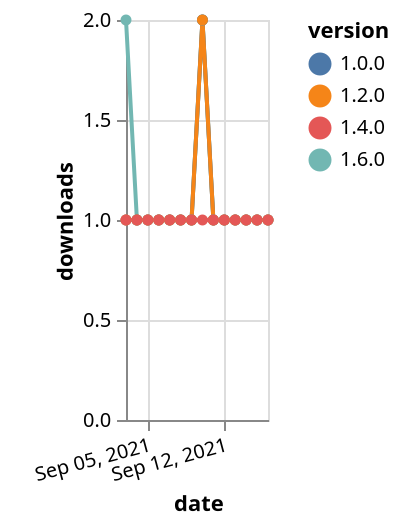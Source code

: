 {"$schema": "https://vega.github.io/schema/vega-lite/v5.json", "description": "A simple bar chart with embedded data.", "data": {"values": [{"date": "2021-09-03", "total": 115, "delta": 2, "version": "1.6.0"}, {"date": "2021-09-04", "total": 116, "delta": 1, "version": "1.6.0"}, {"date": "2021-09-05", "total": 117, "delta": 1, "version": "1.6.0"}, {"date": "2021-09-06", "total": 118, "delta": 1, "version": "1.6.0"}, {"date": "2021-09-07", "total": 119, "delta": 1, "version": "1.6.0"}, {"date": "2021-09-08", "total": 120, "delta": 1, "version": "1.6.0"}, {"date": "2021-09-09", "total": 121, "delta": 1, "version": "1.6.0"}, {"date": "2021-09-10", "total": 123, "delta": 2, "version": "1.6.0"}, {"date": "2021-09-11", "total": 124, "delta": 1, "version": "1.6.0"}, {"date": "2021-09-12", "total": 125, "delta": 1, "version": "1.6.0"}, {"date": "2021-09-13", "total": 126, "delta": 1, "version": "1.6.0"}, {"date": "2021-09-14", "total": 127, "delta": 1, "version": "1.6.0"}, {"date": "2021-09-15", "total": 128, "delta": 1, "version": "1.6.0"}, {"date": "2021-09-16", "total": 129, "delta": 1, "version": "1.6.0"}, {"date": "2021-09-03", "total": 168, "delta": 1, "version": "1.0.0"}, {"date": "2021-09-04", "total": 169, "delta": 1, "version": "1.0.0"}, {"date": "2021-09-05", "total": 170, "delta": 1, "version": "1.0.0"}, {"date": "2021-09-06", "total": 171, "delta": 1, "version": "1.0.0"}, {"date": "2021-09-07", "total": 172, "delta": 1, "version": "1.0.0"}, {"date": "2021-09-08", "total": 173, "delta": 1, "version": "1.0.0"}, {"date": "2021-09-09", "total": 174, "delta": 1, "version": "1.0.0"}, {"date": "2021-09-10", "total": 176, "delta": 2, "version": "1.0.0"}, {"date": "2021-09-11", "total": 177, "delta": 1, "version": "1.0.0"}, {"date": "2021-09-12", "total": 178, "delta": 1, "version": "1.0.0"}, {"date": "2021-09-13", "total": 179, "delta": 1, "version": "1.0.0"}, {"date": "2021-09-14", "total": 180, "delta": 1, "version": "1.0.0"}, {"date": "2021-09-15", "total": 181, "delta": 1, "version": "1.0.0"}, {"date": "2021-09-16", "total": 182, "delta": 1, "version": "1.0.0"}, {"date": "2021-09-03", "total": 150, "delta": 1, "version": "1.2.0"}, {"date": "2021-09-04", "total": 151, "delta": 1, "version": "1.2.0"}, {"date": "2021-09-05", "total": 152, "delta": 1, "version": "1.2.0"}, {"date": "2021-09-06", "total": 153, "delta": 1, "version": "1.2.0"}, {"date": "2021-09-07", "total": 154, "delta": 1, "version": "1.2.0"}, {"date": "2021-09-08", "total": 155, "delta": 1, "version": "1.2.0"}, {"date": "2021-09-09", "total": 156, "delta": 1, "version": "1.2.0"}, {"date": "2021-09-10", "total": 158, "delta": 2, "version": "1.2.0"}, {"date": "2021-09-11", "total": 159, "delta": 1, "version": "1.2.0"}, {"date": "2021-09-12", "total": 160, "delta": 1, "version": "1.2.0"}, {"date": "2021-09-13", "total": 161, "delta": 1, "version": "1.2.0"}, {"date": "2021-09-14", "total": 162, "delta": 1, "version": "1.2.0"}, {"date": "2021-09-15", "total": 163, "delta": 1, "version": "1.2.0"}, {"date": "2021-09-16", "total": 164, "delta": 1, "version": "1.2.0"}, {"date": "2021-09-03", "total": 159, "delta": 1, "version": "1.4.0"}, {"date": "2021-09-04", "total": 160, "delta": 1, "version": "1.4.0"}, {"date": "2021-09-05", "total": 161, "delta": 1, "version": "1.4.0"}, {"date": "2021-09-06", "total": 162, "delta": 1, "version": "1.4.0"}, {"date": "2021-09-07", "total": 163, "delta": 1, "version": "1.4.0"}, {"date": "2021-09-08", "total": 164, "delta": 1, "version": "1.4.0"}, {"date": "2021-09-09", "total": 165, "delta": 1, "version": "1.4.0"}, {"date": "2021-09-10", "total": 166, "delta": 1, "version": "1.4.0"}, {"date": "2021-09-11", "total": 167, "delta": 1, "version": "1.4.0"}, {"date": "2021-09-12", "total": 168, "delta": 1, "version": "1.4.0"}, {"date": "2021-09-13", "total": 169, "delta": 1, "version": "1.4.0"}, {"date": "2021-09-14", "total": 170, "delta": 1, "version": "1.4.0"}, {"date": "2021-09-15", "total": 171, "delta": 1, "version": "1.4.0"}, {"date": "2021-09-16", "total": 172, "delta": 1, "version": "1.4.0"}]}, "width": "container", "mark": {"type": "line", "point": {"filled": true}}, "encoding": {"x": {"field": "date", "type": "temporal", "timeUnit": "yearmonthdate", "title": "date", "axis": {"labelAngle": -15}}, "y": {"field": "delta", "type": "quantitative", "title": "downloads"}, "color": {"field": "version", "type": "nominal"}, "tooltip": {"field": "delta"}}}
